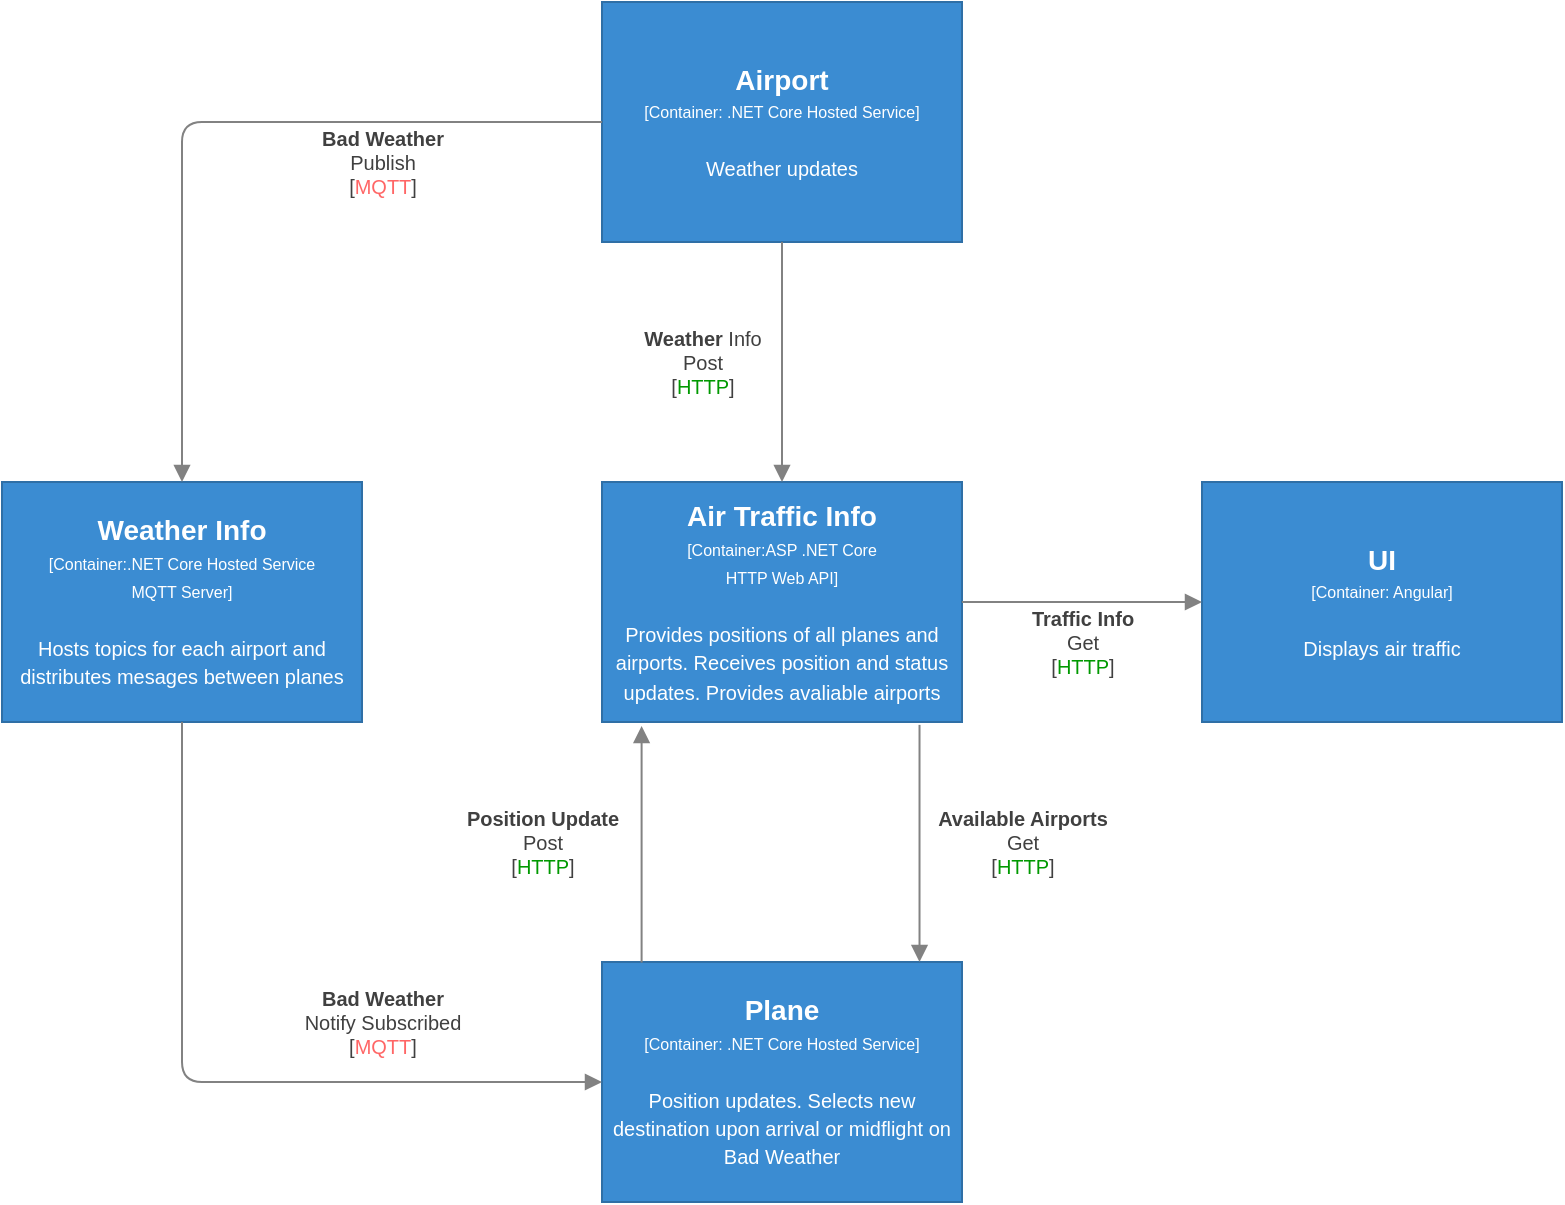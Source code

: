 <mxfile version="14.4.2"><diagram id="UJlyGFXVCkptwmDJzh81" name="Page-1"><mxGraphModel dx="612" dy="805" grid="1" gridSize="10" guides="1" tooltips="1" connect="1" arrows="1" fold="1" page="1" pageScale="1" pageWidth="827" pageHeight="1169" background="#ffffff" math="0" shadow="0"><root><object label="" id="0"><mxCell/></object><mxCell id="1" parent="0"/><object label="&lt;div&gt;&lt;span style=&quot;font-size: 14px&quot;&gt;&lt;b&gt;Weather Info&lt;/b&gt;&lt;/span&gt;&lt;/div&gt;&lt;div&gt;&lt;span style=&quot;font-size: 8px&quot;&gt;[Container:.NET Core Hosted Service&lt;br&gt;MQTT Server]&lt;/span&gt;&lt;/div&gt;&lt;div&gt;&lt;span style=&quot;font-size: 8px&quot;&gt;&lt;br&gt;&lt;/span&gt;&lt;/div&gt;&lt;div&gt;&lt;font size=&quot;1&quot;&gt;Hosts topics for each airport and distributes mesages between planes &lt;br&gt;&lt;/font&gt;&lt;/div&gt;" placeholders="1" name="Container Name" technology="e.g. Python, Flask" description="Description" id="CfPWrdblli8bnRytaYIB-1"><mxCell style="rounded=0;whiteSpace=wrap;html=1;fillColor=#3B8CD2;fontColor=#FFFFFF;strokeColor=#2F6FA6;resizable=0;" vertex="1" parent="1"><mxGeometry x="840" y="250" width="180" height="120" as="geometry"/></mxCell></object><object label="&lt;div&gt;&lt;span style=&quot;font-size: 14px&quot;&gt;&lt;b&gt;Air Traffic Info&lt;br&gt;&lt;/b&gt;&lt;/span&gt;&lt;/div&gt;&lt;div&gt;&lt;span style=&quot;font-size: 8px&quot;&gt;[Container:ASP .NET Core &lt;br&gt;&lt;/span&gt;&lt;/div&gt;&lt;div&gt;&lt;span style=&quot;font-size: 8px&quot;&gt;HTTP Web API]&lt;/span&gt;&lt;/div&gt;&lt;div&gt;&lt;span style=&quot;font-size: 8px&quot;&gt;&lt;br&gt;&lt;/span&gt;&lt;/div&gt;&lt;div&gt;&lt;font size=&quot;1&quot;&gt;Provides positions of all planes and airports. Receives position and status updates. Provides avaliable airports&lt;br&gt;&lt;/font&gt;&lt;/div&gt;" placeholders="1" name="Container Name" technology="e.g. Python, Flask" description="Description" id="CfPWrdblli8bnRytaYIB-2"><mxCell style="rounded=0;whiteSpace=wrap;html=1;fillColor=#3B8CD2;fontColor=#FFFFFF;strokeColor=#2F6FA6;resizable=0;" vertex="1" parent="1"><mxGeometry x="1140" y="250" width="180" height="120" as="geometry"/></mxCell></object><object label="&lt;div&gt;&lt;span style=&quot;font-size: 14px&quot;&gt;&lt;b&gt;UI&lt;/b&gt;&lt;/span&gt;&lt;/div&gt;&lt;div&gt;&lt;span style=&quot;font-size: 8px&quot;&gt;[Container: Angular]&lt;/span&gt;&lt;/div&gt;&lt;div&gt;&lt;span style=&quot;font-size: 8px&quot;&gt;&lt;br&gt;&lt;/span&gt;&lt;/div&gt;&lt;div&gt;&lt;font size=&quot;1&quot;&gt;Displays air traffic&lt;br&gt;&lt;/font&gt;&lt;/div&gt;" placeholders="1" name="Container Name" technology="e.g. Python, Flask" description="Description" id="CfPWrdblli8bnRytaYIB-3"><mxCell style="rounded=0;whiteSpace=wrap;html=1;fillColor=#3B8CD2;fontColor=#FFFFFF;strokeColor=#2F6FA6;resizable=0;" vertex="1" parent="1"><mxGeometry x="1440" y="250" width="180" height="120" as="geometry"/></mxCell></object><object label="&lt;div&gt;&lt;span style=&quot;font-size: 14px&quot;&gt;&lt;b&gt;Plane&lt;/b&gt;&lt;/span&gt;&lt;/div&gt;&lt;div&gt;&lt;span style=&quot;font-size: 8px&quot;&gt;[Container: .NET Core Hosted Service]&lt;/span&gt;&lt;/div&gt;&lt;div&gt;&lt;span style=&quot;font-size: 8px&quot;&gt;&lt;br&gt;&lt;/span&gt;&lt;/div&gt;&lt;div&gt;&lt;font size=&quot;1&quot;&gt;Position updates. Selects new destination upon arrival or midflight on &lt;/font&gt;&lt;br&gt;&lt;font size=&quot;1&quot;&gt;&lt;font size=&quot;1&quot;&gt;Bad Weather &lt;/font&gt;&lt;/font&gt;&lt;/div&gt;" placeholders="1" name="Container Name" technology="e.g. Python, Flask" description="Description" id="CfPWrdblli8bnRytaYIB-4"><mxCell style="rounded=0;whiteSpace=wrap;html=1;fillColor=#3B8CD2;fontColor=#FFFFFF;strokeColor=#2F6FA6;resizable=0;" vertex="1" parent="1"><mxGeometry x="1140" y="490" width="180" height="120" as="geometry"/></mxCell></object><object label="&lt;div&gt;&lt;span style=&quot;font-size: 14px&quot;&gt;&lt;b&gt;Airport&lt;/b&gt;&lt;/span&gt;&lt;/div&gt;&lt;div&gt;&lt;span style=&quot;font-size: 8px&quot;&gt;[Container: .NET Core Hosted Service]&lt;/span&gt;&lt;/div&gt;&lt;div&gt;&lt;span style=&quot;font-size: 8px&quot;&gt;&lt;br&gt;&lt;/span&gt;&lt;/div&gt;&lt;div&gt;&lt;font size=&quot;1&quot;&gt;Weather updates&lt;br&gt;&lt;/font&gt;&lt;/div&gt;" placeholders="1" name="Container Name" technology="e.g. Python, Flask" description="Description" id="CfPWrdblli8bnRytaYIB-5"><mxCell style="rounded=0;whiteSpace=wrap;html=1;fillColor=#3B8CD2;fontColor=#FFFFFF;strokeColor=#2F6FA6;resizable=0;" vertex="1" parent="1"><mxGeometry x="1140" y="10" width="180" height="120" as="geometry"/></mxCell></object><object label="&lt;span style=&quot;font-size: 10px&quot;&gt;&lt;b&gt;Weather&lt;/b&gt; Info&lt;br&gt;&lt;/span&gt;&lt;div&gt;&lt;span style=&quot;font-size: 10px&quot;&gt;Post&lt;br&gt;&lt;/span&gt;&lt;/div&gt;&lt;div&gt;&lt;span style=&quot;font-size: 10px&quot;&gt;[&lt;font color=&quot;#009900&quot;&gt;HTTP&lt;/font&gt;]&lt;/span&gt;&lt;/div&gt;&lt;div&gt;&lt;span style=&quot;font-size: 10px&quot;&gt;&lt;/span&gt;&lt;/div&gt;" placeholders="1" name="Data Flow Item Name" technology="HTTP" id="CfPWrdblli8bnRytaYIB-7"><mxCell style="endArrow=block;html=1;fontSize=10;fontColor=#404040;strokeWidth=1;endFill=1;strokeColor=#828282;elbow=vertical;exitX=0.5;exitY=1;exitDx=0;exitDy=0;entryX=0.5;entryY=0;entryDx=0;entryDy=0;" edge="1" parent="1" source="CfPWrdblli8bnRytaYIB-5" target="CfPWrdblli8bnRytaYIB-2"><mxGeometry y="-40" width="50" height="50" relative="1" as="geometry"><mxPoint x="1110" y="190" as="sourcePoint"/><mxPoint x="1310" y="190" as="targetPoint"/><mxPoint as="offset"/></mxGeometry></mxCell></object><object label="&lt;span style=&quot;font-size: 10px&quot;&gt;&lt;b&gt;Available Airports&lt;/b&gt;&lt;br&gt;&lt;/span&gt;&lt;div&gt;&lt;span style=&quot;font-size: 10px&quot;&gt;Get&lt;br&gt;&lt;/span&gt;&lt;/div&gt;&lt;div&gt;&lt;span style=&quot;font-size: 10px&quot;&gt;[&lt;font color=&quot;#009900&quot;&gt;HTTP&lt;/font&gt;]&lt;/span&gt;&lt;/div&gt;&lt;div&gt;&lt;span style=&quot;font-size: 10px&quot;&gt;&lt;/span&gt;&lt;/div&gt;" placeholders="1" name="Data Flow Item Name" technology="HTTP" id="CfPWrdblli8bnRytaYIB-8"><mxCell style="endArrow=block;html=1;fontSize=10;fontColor=#404040;strokeWidth=1;endFill=1;strokeColor=#828282;elbow=vertical;exitX=0.882;exitY=1.012;exitDx=0;exitDy=0;exitPerimeter=0;entryX=0.882;entryY=0;entryDx=0;entryDy=0;entryPerimeter=0;" edge="1" parent="1" source="CfPWrdblli8bnRytaYIB-2" target="CfPWrdblli8bnRytaYIB-4"><mxGeometry x="-0.012" y="51" width="50" height="50" relative="1" as="geometry"><mxPoint x="1210" y="400" as="sourcePoint"/><mxPoint x="1410" y="400" as="targetPoint"/><mxPoint as="offset"/></mxGeometry></mxCell></object><object label="&lt;div&gt;&lt;span style=&quot;font-size: 10px&quot;&gt;&lt;b&gt;Position Update&lt;br&gt;&lt;/b&gt;&lt;/span&gt;&lt;/div&gt;&lt;div&gt;&lt;span style=&quot;font-size: 10px&quot;&gt;Post&lt;br&gt;&lt;/span&gt;&lt;/div&gt;&lt;div&gt;&lt;span style=&quot;font-size: 10px&quot;&gt;[&lt;font color=&quot;#009900&quot;&gt;HTTP&lt;/font&gt;]&lt;/span&gt;&lt;/div&gt;&lt;div&gt;&lt;span style=&quot;font-size: 10px&quot;&gt;&lt;/span&gt;&lt;/div&gt;" placeholders="1" name="Data Flow Item Name" technology="HTTP" id="CfPWrdblli8bnRytaYIB-9"><mxCell style="endArrow=block;html=1;fontSize=10;fontColor=#404040;strokeWidth=1;endFill=1;strokeColor=#828282;elbow=vertical;exitX=0.11;exitY=0.002;exitDx=0;exitDy=0;exitPerimeter=0;entryX=0.11;entryY=1.017;entryDx=0;entryDy=0;entryPerimeter=0;" edge="1" parent="1" source="CfPWrdblli8bnRytaYIB-4" target="CfPWrdblli8bnRytaYIB-2"><mxGeometry x="0.019" y="50" width="50" height="50" relative="1" as="geometry"><mxPoint x="1040" y="430.0" as="sourcePoint"/><mxPoint x="1240" y="430.0" as="targetPoint"/><mxPoint as="offset"/></mxGeometry></mxCell></object><object label="&lt;span style=&quot;font-size: 10px&quot;&gt;&lt;b&gt;Traffic Info&lt;/b&gt;&lt;br&gt;&lt;/span&gt;&lt;div&gt;&lt;span style=&quot;font-size: 10px&quot;&gt;Get&lt;br&gt;&lt;/span&gt;&lt;/div&gt;&lt;div&gt;&lt;span style=&quot;font-size: 10px&quot;&gt;[&lt;font color=&quot;#009900&quot;&gt;HTTP&lt;/font&gt;]&lt;/span&gt;&lt;/div&gt;&lt;div&gt;&lt;span style=&quot;font-size: 10px&quot;&gt;&lt;/span&gt;&lt;/div&gt;" placeholders="1" name="Data Flow Item Name" technology="HTTP" id="CfPWrdblli8bnRytaYIB-10"><mxCell style="endArrow=block;html=1;fontSize=10;fontColor=#404040;strokeWidth=1;endFill=1;strokeColor=#828282;elbow=vertical;exitX=1;exitY=0.5;exitDx=0;exitDy=0;entryX=0;entryY=0.5;entryDx=0;entryDy=0;" edge="1" parent="1" source="CfPWrdblli8bnRytaYIB-2" target="CfPWrdblli8bnRytaYIB-3"><mxGeometry y="-20" width="50" height="50" relative="1" as="geometry"><mxPoint x="1420" y="530" as="sourcePoint"/><mxPoint x="1620" y="530" as="targetPoint"/><mxPoint as="offset"/></mxGeometry></mxCell></object><object label="&lt;div&gt;&lt;span style=&quot;font-size: 10px&quot;&gt;&lt;b&gt;Bad Weather&lt;/b&gt;&lt;br&gt;&lt;/span&gt;&lt;/div&gt;&lt;div&gt;Notify Subscribed&lt;br&gt;&lt;span style=&quot;font-size: 10px&quot;&gt;&lt;/span&gt;&lt;/div&gt;&lt;div&gt;&lt;span style=&quot;font-size: 10px&quot;&gt;&lt;/span&gt;&lt;/div&gt;&lt;span style=&quot;font-size: 10px&quot;&gt;[&lt;font color=&quot;#FF6666&quot;&gt;MQTT&lt;/font&gt;]&lt;br&gt;&lt;/span&gt;" placeholders="1" name="Data Flow Item Name" technology="HTTP" id="CfPWrdblli8bnRytaYIB-11"><mxCell style="endArrow=block;html=1;fontSize=10;fontColor=#404040;strokeWidth=1;endFill=1;strokeColor=#828282;elbow=vertical;exitX=0.5;exitY=1;exitDx=0;exitDy=0;entryX=0;entryY=0.5;entryDx=0;entryDy=0;" edge="1" parent="1" source="CfPWrdblli8bnRytaYIB-1" target="CfPWrdblli8bnRytaYIB-4"><mxGeometry x="0.436" y="30" width="50" height="50" relative="1" as="geometry"><mxPoint x="890" y="514" as="sourcePoint"/><mxPoint x="1090" y="514" as="targetPoint"/><mxPoint as="offset"/><Array as="points"><mxPoint x="930" y="550"/></Array></mxGeometry></mxCell></object><object label="&lt;div&gt;&lt;span style=&quot;font-size: 10px&quot;&gt;&lt;b&gt;Bad Weather&lt;/b&gt;&lt;br&gt;&lt;/span&gt;&lt;/div&gt;&lt;div&gt;Publish&lt;br&gt;&lt;span style=&quot;font-size: 10px&quot;&gt;&lt;/span&gt;&lt;/div&gt;&lt;div&gt;&lt;span style=&quot;font-size: 10px&quot;&gt;&lt;/span&gt;&lt;/div&gt;&lt;span style=&quot;font-size: 10px&quot;&gt;[&lt;font color=&quot;#FF6666&quot;&gt;MQTT&lt;/font&gt;]&lt;br&gt;&lt;/span&gt;" placeholders="1" name="Data Flow Item Name" technology="HTTP" id="CfPWrdblli8bnRytaYIB-12"><mxCell style="endArrow=block;html=1;fontSize=10;fontColor=#404040;strokeWidth=1;endFill=1;strokeColor=#828282;elbow=vertical;exitX=0;exitY=0.5;exitDx=0;exitDy=0;entryX=0.5;entryY=0;entryDx=0;entryDy=0;" edge="1" parent="1" source="CfPWrdblli8bnRytaYIB-5" target="CfPWrdblli8bnRytaYIB-1"><mxGeometry x="-0.436" y="20" width="50" height="50" relative="1" as="geometry"><mxPoint x="870" y="100" as="sourcePoint"/><mxPoint x="1070" y="100" as="targetPoint"/><mxPoint as="offset"/><Array as="points"><mxPoint x="930" y="70"/></Array></mxGeometry></mxCell></object></root></mxGraphModel></diagram></mxfile>